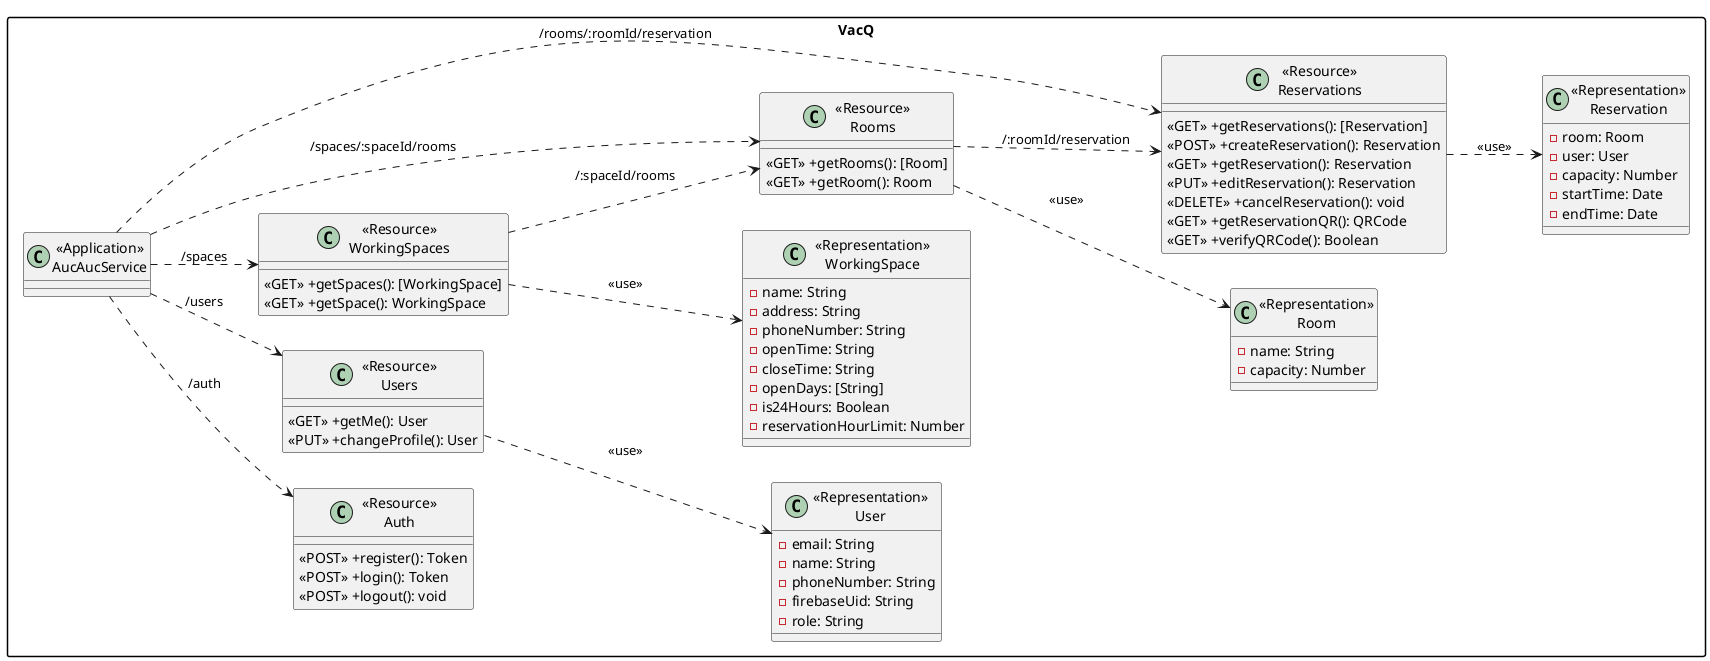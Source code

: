 @startuml
left to right direction
skinparam packageStyle rectangle

package "VacQ" {

    class "<<Application>>\nAucAucService" as AucAucService {}

    class "<<Resource>>\nAuth" as ResourceAuth {
        <<POST>> +register(): Token
        <<POST>> +login(): Token
        <<POST>> +logout(): void
    }

    class "<<Resource>>\nUsers" as ResourceUser {
        <<GET>> +getMe(): User
        <<PUT>> +changeProfile(): User
    }

    class "<<Resource>>\nWorkingSpaces" as ResourceSpace {
        <<GET>> +getSpaces(): [WorkingSpace]
        <<GET>> +getSpace(): WorkingSpace
    }

    class "<<Resource>>\nRooms" as ResourceRoom {
        <<GET>> +getRooms(): [Room]
        <<GET>> +getRoom(): Room
    }

    class "<<Resource>>\nReservations" as ResourceReservation {
        <<GET>> +getReservations(): [Reservation]
        <<POST>> +createReservation(): Reservation
        <<GET>> +getReservation(): Reservation
        <<PUT>> +editReservation(): Reservation
        <<DELETE>> +cancelReservation(): void
        <<GET>> +getReservationQR(): QRCode
        <<GET>> +verifyQRCode(): Boolean
    }

    class "<<Representation>>\nUser" as RepresentationUser {
        -email: String
        -name: String
        -phoneNumber: String
        -firebaseUid: String
        -role: String
    }

    class "<<Representation>>\nWorkingSpace" as RepresentationSpace {
        -name: String
        -address: String
        -phoneNumber: String
        -openTime: String
        -closeTime: String
        -openDays: [String]
        -is24Hours: Boolean
        -reservationHourLimit: Number
    }

    class "<<Representation>>\nRoom" as RepresentationRoom {
        -name: String
        -capacity: Number
    }

    class "<<Representation>>\nReservation" as RepresentationReservation {
        -room: Room
        -user: User
        -capacity: Number
        -startTime: Date
        -endTime: Date
    }

    ' Application Entry Point
    AucAucService ..> ResourceAuth : "/auth"
    AucAucService ..> ResourceUser : "/users"
    AucAucService ..> ResourceSpace : "/spaces"
    AucAucService ..> ResourceRoom : "/spaces/:spaceId/rooms"
    AucAucService ..> ResourceReservation : "/rooms/:roomId/reservation"

    ' Resource -> Representation
    ResourceUser ..> RepresentationUser : "<<use>>"
    ResourceSpace ..> RepresentationSpace : "<<use>>"
    ResourceRoom ..> RepresentationRoom : "<<use>>"
    ResourceReservation ..> RepresentationReservation : "<<use>>"

    ' Sub-resources
    ResourceSpace ..> ResourceRoom : "/:spaceId/rooms"
    ResourceRoom ..> ResourceReservation : "/:roomId/reservation"
}

@enduml
